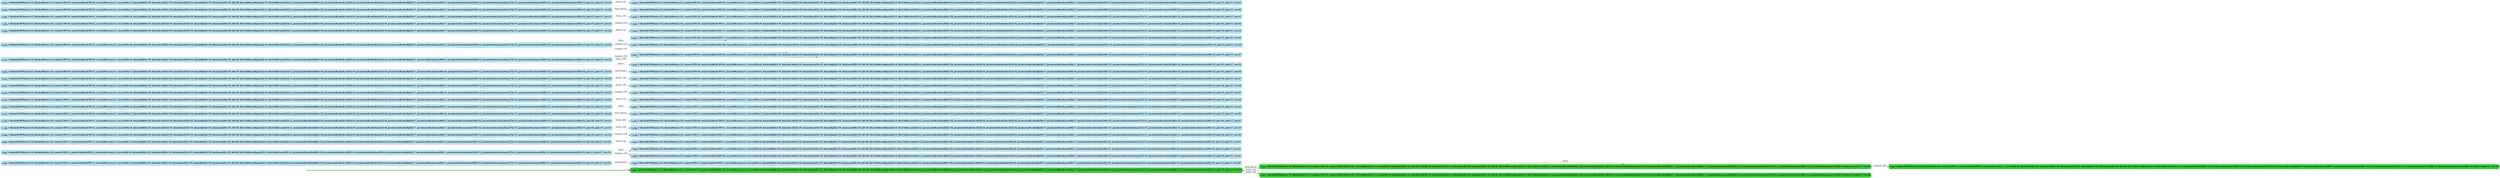 digraph g {

	rankdir="LR"

	__invisible__[shape="point", color="forestgreen"]
	c0q0[label=<<b>c<sub>0</sub>q<sub>0</sub> = blockedCHVStatus=14, blockedStatus=14, counterCHV=3, counterUnblockCHV=10, currentDirectory=1, currentFile=0, data(efad[6])=22, data(eficcid[3])=19, data(efimsi[5])=21, data(eflp[4])=20, data(none[0])=19, dd=28, filesChildren(dfgsm[2])=5, filesChildren(mf[1])=2, permissionRead(efad[6])=10, permissionRead(eficcid[3])=9, permissionRead(efimsi[5])=8, permissionRead(eflp[4])=7, permissionRead(none[0])=7, permissionSession(adm[10])=12, permissionSession(always[7])=11, permissionSession(chv[8])=12, permissionSession(never[9])=12, pin=15, puk=17, sw=23</b>>, shape="box", style="rounded, filled", fillcolor="limegreen", color="forestgreen", penwidth=3] // Initial
	c1q0[label=<<b>c<sub>1</sub>q<sub>0</sub> = blockedCHVStatus=14, blockedStatus=14, counterCHV=3, counterUnblockCHV=10, currentDirectory=1, currentFile=0, data(efad[6])=22, data(eficcid[3])=19, data(efimsi[5])=21, data(eflp[4])=20, data(none[0])=19, dd=28, filesChildren(dfgsm[2])=5, filesChildren(mf[1])=2, permissionRead(efad[6])=10, permissionRead(eficcid[3])=9, permissionRead(efimsi[5])=8, permissionRead(eflp[4])=7, permissionRead(none[0])=7, permissionSession(adm[10])=12, permissionSession(always[7])=11, permissionSession(chv[8])=12, permissionSession(never[9])=12, pin=15, puk=17, sw=24</b>>, shape="box", style="rounded, filled", fillcolor="limegreen", color="forestgreen"]
	c2q0[label=<<b>c<sub>2</sub>q<sub>0</sub> = blockedCHVStatus=14, blockedStatus=14, counterCHV=3, counterUnblockCHV=9, currentDirectory=1, currentFile=0, data(efad[6])=22, data(eficcid[3])=19, data(efimsi[5])=21, data(eflp[4])=20, data(none[0])=19, dd=28, filesChildren(dfgsm[2])=5, filesChildren(mf[1])=2, permissionRead(efad[6])=10, permissionRead(eficcid[3])=9, permissionRead(efimsi[5])=8, permissionRead(eflp[4])=7, permissionRead(none[0])=7, permissionSession(adm[10])=12, permissionSession(always[7])=11, permissionSession(chv[8])=12, permissionSession(never[9])=12, pin=15, puk=17, sw=26</b>>, shape="box", style="rounded, filled", fillcolor="limegreen", color="forestgreen"]
	c3q0[label=<<b>c<sub>3</sub>q<sub>0</sub> = blockedCHVStatus=14, blockedStatus=14, counterCHV=2, counterUnblockCHV=10, currentDirectory=1, currentFile=0, data(efad[6])=22, data(eficcid[3])=19, data(efimsi[5])=21, data(eflp[4])=20, data(none[0])=19, dd=28, filesChildren(dfgsm[2])=5, filesChildren(mf[1])=2, permissionRead(efad[6])=10, permissionRead(eficcid[3])=9, permissionRead(efimsi[5])=8, permissionRead(eflp[4])=7, permissionRead(none[0])=7, permissionSession(adm[10])=12, permissionSession(always[7])=11, permissionSession(chv[8])=12, permissionSession(never[9])=12, pin=15, puk=17, sw=26</b>>, shape="box", style="rounded, filled", fillcolor="limegreen", color="forestgreen"]
	c4q0[label=<<b>c<sub>4</sub>q<sub>0</sub> = blockedCHVStatus=14, blockedStatus=14, counterCHV=1, counterUnblockCHV=1, currentDirectory=2, currentFile=3, data(efad[6])=19, data(eficcid[3])=19, data(efimsi[5])=19, data(eflp[4])=19, data(none[0])=19, dd=28, filesChildren(dfgsm[2])=4, filesChildren(mf[1])=2, permissionRead(efad[6])=10, permissionRead(eficcid[3])=9, permissionRead(efimsi[5])=8, permissionRead(eflp[4])=7, permissionRead(none[0])=7, permissionSession(adm[10])=12, permissionSession(always[7])=11, permissionSession(chv[8])=11, permissionSession(never[9])=12, pin=15, puk=17, sw=23</b>>, shape="box", style="rounded, filled, dashed", fillcolor="lightblue2", color="deepskyblue4"]
	c5q0[label=<<b>c<sub>5</sub>q<sub>0</sub> = blockedCHVStatus=14, blockedStatus=14, counterCHV=1, counterUnblockCHV=1, currentDirectory=2, currentFile=3, data(efad[6])=19, data(eficcid[3])=19, data(efimsi[5])=19, data(eflp[4])=19, data(none[0])=19, dd=28, filesChildren(dfgsm[2])=4, filesChildren(mf[1])=2, permissionRead(efad[6])=10, permissionRead(eficcid[3])=9, permissionRead(efimsi[5])=8, permissionRead(eflp[4])=7, permissionRead(none[0])=7, permissionSession(adm[10])=12, permissionSession(always[7])=11, permissionSession(chv[8])=11, permissionSession(never[9])=12, pin=15, puk=17, sw=26</b>>, shape="box", style="rounded, filled, dashed", fillcolor="lightblue2", color="deepskyblue4"]
	c6q0[label=<<b>c<sub>6</sub>q<sub>0</sub> = blockedCHVStatus=14, blockedStatus=14, counterCHV=1, counterUnblockCHV=1, currentDirectory=2, currentFile=0, data(efad[6])=19, data(eficcid[3])=19, data(efimsi[5])=19, data(eflp[4])=19, data(none[0])=19, dd=28, filesChildren(dfgsm[2])=4, filesChildren(mf[1])=2, permissionRead(efad[6])=10, permissionRead(eficcid[3])=9, permissionRead(efimsi[5])=8, permissionRead(eflp[4])=7, permissionRead(none[0])=7, permissionSession(adm[10])=12, permissionSession(always[7])=11, permissionSession(chv[8])=11, permissionSession(never[9])=12, pin=15, puk=17, sw=23</b>>, shape="box", style="rounded, filled, dashed", fillcolor="lightblue2", color="deepskyblue4"]
	c7q0[label=<<b>c<sub>7</sub>q<sub>0</sub> = blockedCHVStatus=14, blockedStatus=14, counterCHV=1, counterUnblockCHV=1, currentDirectory=1, currentFile=0, data(efad[6])=19, data(eficcid[3])=19, data(efimsi[5])=19, data(eflp[4])=19, data(none[0])=19, dd=28, filesChildren(dfgsm[2])=4, filesChildren(mf[1])=2, permissionRead(efad[6])=10, permissionRead(eficcid[3])=9, permissionRead(efimsi[5])=8, permissionRead(eflp[4])=7, permissionRead(none[0])=7, permissionSession(adm[10])=12, permissionSession(always[7])=11, permissionSession(chv[8])=12, permissionSession(never[9])=12, pin=15, puk=17, sw=23</b>>, shape="box", style="rounded, filled, dashed", fillcolor="lightblue2", color="deepskyblue4"]
	c8q0[label=<<b>c<sub>8</sub>q<sub>0</sub> = blockedCHVStatus=14, blockedStatus=14, counterCHV=1, counterUnblockCHV=1, currentDirectory=2, currentFile=3, data(efad[6])=19, data(eficcid[3])=19, data(efimsi[5])=19, data(eflp[4])=19, data(none[0])=19, dd=28, filesChildren(dfgsm[2])=6, filesChildren(mf[1])=2, permissionRead(efad[6])=10, permissionRead(eficcid[3])=9, permissionRead(efimsi[5])=8, permissionRead(eflp[4])=7, permissionRead(none[0])=7, permissionSession(adm[10])=12, permissionSession(always[7])=11, permissionSession(chv[8])=11, permissionSession(never[9])=12, pin=16, puk=17, sw=23</b>>, shape="box", style="rounded, filled, dashed", fillcolor="lightblue2", color="deepskyblue4"]
	c9q0[label=<<b>c<sub>9</sub>q<sub>0</sub> = blockedCHVStatus=14, blockedStatus=14, counterCHV=1, counterUnblockCHV=1, currentDirectory=2, currentFile=6, data(efad[6])=19, data(eficcid[3])=19, data(efimsi[5])=19, data(eflp[4])=19, data(none[0])=19, dd=28, filesChildren(dfgsm[2])=6, filesChildren(mf[1])=2, permissionRead(efad[6])=10, permissionRead(eficcid[3])=9, permissionRead(efimsi[5])=8, permissionRead(eflp[4])=7, permissionRead(none[0])=7, permissionSession(adm[10])=12, permissionSession(always[7])=11, permissionSession(chv[8])=11, permissionSession(never[9])=12, pin=16, puk=17, sw=23</b>>, shape="box", style="rounded, filled, dashed", fillcolor="lightblue2", color="deepskyblue4"]
	c10q0[label=<<b>c<sub>10</sub>q<sub>0</sub> = blockedCHVStatus=14, blockedStatus=14, counterCHV=1, counterUnblockCHV=2, currentDirectory=2, currentFile=0, data(efad[6])=19, data(eficcid[3])=19, data(efimsi[5])=19, data(eflp[4])=19, data(none[0])=19, dd=28, filesChildren(dfgsm[2])=4, filesChildren(mf[1])=2, permissionRead(efad[6])=10, permissionRead(eficcid[3])=9, permissionRead(efimsi[5])=8, permissionRead(eflp[4])=7, permissionRead(none[0])=7, permissionSession(adm[10])=12, permissionSession(always[7])=11, permissionSession(chv[8])=11, permissionSession(never[9])=12, pin=16, puk=17, sw=23</b>>, shape="box", style="rounded, filled, dashed", fillcolor="lightblue2", color="deepskyblue4"]
	c11q0[label=<<b>c<sub>11</sub>q<sub>0</sub> = blockedCHVStatus=14, blockedStatus=14, counterCHV=1, counterUnblockCHV=1, currentDirectory=2, currentFile=0, data(efad[6])=19, data(eficcid[3])=19, data(efimsi[5])=19, data(eflp[4])=19, data(none[0])=19, dd=28, filesChildren(dfgsm[2])=4, filesChildren(mf[1])=2, permissionRead(efad[6])=10, permissionRead(eficcid[3])=9, permissionRead(efimsi[5])=8, permissionRead(eflp[4])=7, permissionRead(none[0])=7, permissionSession(adm[10])=12, permissionSession(always[7])=11, permissionSession(chv[8])=11, permissionSession(never[9])=12, pin=16, puk=17, sw=26</b>>, shape="box", style="rounded, filled, dashed", fillcolor="lightblue2", color="deepskyblue4"]
	c12q1[label=<<b>c<sub>12</sub>q<sub>1</sub> = blockedCHVStatus=14, blockedStatus=13, counterCHV=1, counterUnblockCHV=0, currentDirectory=2, currentFile=0, data(efad[6])=19, data(eficcid[3])=19, data(efimsi[5])=19, data(eflp[4])=19, data(none[0])=19, dd=28, filesChildren(dfgsm[2])=4, filesChildren(mf[1])=2, permissionRead(efad[6])=10, permissionRead(eficcid[3])=9, permissionRead(efimsi[5])=8, permissionRead(eflp[4])=7, permissionRead(none[0])=7, permissionSession(adm[10])=12, permissionSession(always[7])=11, permissionSession(chv[8])=11, permissionSession(never[9])=12, pin=15, puk=17, sw=27</b>>, shape="box", style="rounded, filled, dashed", fillcolor="lightblue2", color="deepskyblue4"]
	c13q0[label=<<b>c<sub>13</sub>q<sub>0</sub> = blockedCHVStatus=14, blockedStatus=14, counterCHV=3, counterUnblockCHV=1, currentDirectory=2, currentFile=0, data(efad[6])=19, data(eficcid[3])=19, data(efimsi[5])=19, data(eflp[4])=19, data(none[0])=19, dd=28, filesChildren(dfgsm[2])=4, filesChildren(mf[1])=2, permissionRead(efad[6])=10, permissionRead(eficcid[3])=9, permissionRead(efimsi[5])=8, permissionRead(eflp[4])=7, permissionRead(none[0])=7, permissionSession(adm[10])=12, permissionSession(always[7])=11, permissionSession(chv[8])=11, permissionSession(never[9])=12, pin=15, puk=17, sw=27</b>>, shape="box", style="rounded, filled, dashed", fillcolor="lightblue2", color="deepskyblue4"]
	c14q0[label=<<b>c<sub>14</sub>q<sub>0</sub> = blockedCHVStatus=14, blockedStatus=14, counterCHV=3, counterUnblockCHV=1, currentDirectory=2, currentFile=0, data(efad[6])=19, data(eficcid[3])=19, data(efimsi[5])=19, data(eflp[4])=19, data(none[0])=19, dd=28, filesChildren(dfgsm[2])=4, filesChildren(mf[1])=2, permissionRead(efad[6])=10, permissionRead(eficcid[3])=9, permissionRead(efimsi[5])=8, permissionRead(eflp[4])=7, permissionRead(none[0])=7, permissionSession(adm[10])=12, permissionSession(always[7])=11, permissionSession(chv[8])=11, permissionSession(never[9])=12, pin=15, puk=17, sw=23</b>>, shape="box", style="rounded, filled, dashed", fillcolor="lightblue2", color="deepskyblue4"]
	c15q0[label=<<b>c<sub>15</sub>q<sub>0</sub> = blockedCHVStatus=14, blockedStatus=14, counterCHV=1, counterUnblockCHV=1, currentDirectory=2, currentFile=0, data(efad[6])=19, data(eficcid[3])=19, data(efimsi[5])=19, data(eflp[4])=19, data(none[0])=19, dd=28, filesChildren(dfgsm[2])=4, filesChildren(mf[1])=2, permissionRead(efad[6])=10, permissionRead(eficcid[3])=9, permissionRead(efimsi[5])=8, permissionRead(eflp[4])=7, permissionRead(none[0])=7, permissionSession(adm[10])=12, permissionSession(always[7])=11, permissionSession(chv[8])=11, permissionSession(never[9])=12, pin=16, puk=17, sw=23</b>>, shape="box", style="rounded, filled, dashed", fillcolor="lightblue2", color="deepskyblue4"]
	c16q2[label=<<b>c<sub>16</sub>q<sub>2</sub> = blockedCHVStatus=13, blockedStatus=14, counterCHV=0, counterUnblockCHV=1, currentDirectory=2, currentFile=0, data(efad[6])=19, data(eficcid[3])=19, data(efimsi[5])=19, data(eflp[4])=19, data(none[0])=19, dd=28, filesChildren(dfgsm[2])=4, filesChildren(mf[1])=2, permissionRead(efad[6])=10, permissionRead(eficcid[3])=9, permissionRead(efimsi[5])=8, permissionRead(eflp[4])=7, permissionRead(none[0])=7, permissionSession(adm[10])=12, permissionSession(always[7])=11, permissionSession(chv[8])=12, permissionSession(never[9])=12, pin=16, puk=17, sw=27</b>>, shape="box", style="rounded, filled, dashed", fillcolor="lightblue2", color="deepskyblue4"]
	c17q1[label=<<b>c<sub>17</sub>q<sub>1</sub> = blockedCHVStatus=14, blockedStatus=13, counterCHV=1, counterUnblockCHV=0, currentDirectory=1, currentFile=3, data(efad[6])=19, data(eficcid[3])=19, data(efimsi[5])=19, data(eflp[4])=19, data(none[0])=19, dd=19, filesChildren(dfgsm[2])=4, filesChildren(mf[1])=2, permissionRead(efad[6])=10, permissionRead(eficcid[3])=9, permissionRead(efimsi[5])=8, permissionRead(eflp[4])=7, permissionRead(none[0])=8, permissionSession(adm[10])=12, permissionSession(always[7])=11, permissionSession(chv[8])=11, permissionSession(never[9])=12, pin=15, puk=17, sw=23</b>>, shape="box", style="rounded, filled, dashed", fillcolor="lightblue2", color="deepskyblue4"]
	c18q1[label=<<b>c<sub>18</sub>q<sub>1</sub> = blockedCHVStatus=14, blockedStatus=13, counterCHV=1, counterUnblockCHV=0, currentDirectory=1, currentFile=3, data(efad[6])=19, data(eficcid[3])=19, data(efimsi[5])=19, data(eflp[4])=19, data(none[0])=19, dd=28, filesChildren(dfgsm[2])=4, filesChildren(mf[1])=2, permissionRead(efad[6])=10, permissionRead(eficcid[3])=9, permissionRead(efimsi[5])=8, permissionRead(eflp[4])=7, permissionRead(none[0])=8, permissionSession(adm[10])=12, permissionSession(always[7])=11, permissionSession(chv[8])=11, permissionSession(never[9])=12, pin=15, puk=17, sw=26</b>>, shape="box", style="rounded, filled, dashed", fillcolor="lightblue2", color="deepskyblue4"]
	c19q1[label=<<b>c<sub>19</sub>q<sub>1</sub> = blockedCHVStatus=14, blockedStatus=13, counterCHV=1, counterUnblockCHV=0, currentDirectory=2, currentFile=0, data(efad[6])=19, data(eficcid[3])=19, data(efimsi[5])=19, data(eflp[4])=19, data(none[0])=19, dd=28, filesChildren(dfgsm[2])=4, filesChildren(mf[1])=2, permissionRead(efad[6])=10, permissionRead(eficcid[3])=9, permissionRead(efimsi[5])=8, permissionRead(eflp[4])=7, permissionRead(none[0])=7, permissionSession(adm[10])=12, permissionSession(always[7])=11, permissionSession(chv[8])=11, permissionSession(never[9])=12, pin=15, puk=17, sw=23</b>>, shape="box", style="rounded, filled, dashed", fillcolor="lightblue2", color="deepskyblue4"]
	c20q1[label=<<b>c<sub>20</sub>q<sub>1</sub> = blockedCHVStatus=14, blockedStatus=13, counterCHV=1, counterUnblockCHV=0, currentDirectory=1, currentFile=0, data(efad[6])=19, data(eficcid[3])=19, data(efimsi[5])=19, data(eflp[4])=19, data(none[0])=19, dd=28, filesChildren(dfgsm[2])=4, filesChildren(mf[1])=2, permissionRead(efad[6])=10, permissionRead(eficcid[3])=9, permissionRead(efimsi[5])=8, permissionRead(eflp[4])=7, permissionRead(none[0])=7, permissionSession(adm[10])=12, permissionSession(always[7])=11, permissionSession(chv[8])=12, permissionSession(never[9])=12, pin=15, puk=17, sw=23</b>>, shape="box", style="rounded, filled, dashed", fillcolor="lightblue2", color="deepskyblue4"]
	c21q1[label=<<b>c<sub>21</sub>q<sub>1</sub> = blockedCHVStatus=14, blockedStatus=13, counterCHV=1, counterUnblockCHV=0, currentDirectory=1, currentFile=4, data(efad[6])=19, data(eficcid[3])=19, data(efimsi[5])=19, data(eflp[4])=19, data(none[0])=20, dd=28, filesChildren(dfgsm[2])=4, filesChildren(mf[1])=3, permissionRead(efad[6])=10, permissionRead(eficcid[3])=9, permissionRead(efimsi[5])=8, permissionRead(eflp[4])=7, permissionRead(none[0])=7, permissionSession(adm[10])=12, permissionSession(always[7])=11, permissionSession(chv[8])=11, permissionSession(never[9])=12, pin=15, puk=17, sw=24</b>>, shape="box", style="rounded, filled, dashed", fillcolor="lightblue2", color="deepskyblue4"]
	c22q1[label=<<b>c<sub>22</sub>q<sub>1</sub> = blockedCHVStatus=14, blockedStatus=13, counterCHV=1, counterUnblockCHV=0, currentDirectory=1, currentFile=3, data(efad[6])=19, data(eficcid[3])=19, data(efimsi[5])=19, data(eflp[4])=19, data(none[0])=20, dd=28, filesChildren(dfgsm[2])=4, filesChildren(mf[1])=3, permissionRead(efad[6])=10, permissionRead(eficcid[3])=9, permissionRead(efimsi[5])=8, permissionRead(eflp[4])=7, permissionRead(none[0])=7, permissionSession(adm[10])=12, permissionSession(always[7])=11, permissionSession(chv[8])=11, permissionSession(never[9])=12, pin=15, puk=17, sw=23</b>>, shape="box", style="rounded, filled, dashed", fillcolor="lightblue2", color="deepskyblue4"]
	c23q1[label=<<b>c<sub>23</sub>q<sub>1</sub> = blockedCHVStatus=14, blockedStatus=13, counterCHV=1, counterUnblockCHV=0, currentDirectory=2, currentFile=0, data(efad[6])=19, data(eficcid[3])=19, data(efimsi[5])=19, data(eflp[4])=19, data(none[0])=19, dd=28, filesChildren(dfgsm[2])=4, filesChildren(mf[1])=2, permissionRead(efad[6])=10, permissionRead(eficcid[3])=9, permissionRead(efimsi[5])=8, permissionRead(eflp[4])=7, permissionRead(none[0])=8, permissionSession(adm[10])=12, permissionSession(always[7])=11, permissionSession(chv[8])=11, permissionSession(never[9])=12, pin=15, puk=17, sw=23</b>>, shape="box", style="rounded, filled, dashed", fillcolor="lightblue2", color="deepskyblue4"]
	c24q1[label=<<b>c<sub>24</sub>q<sub>1</sub> = blockedCHVStatus=14, blockedStatus=13, counterCHV=1, counterUnblockCHV=0, currentDirectory=2, currentFile=0, data(efad[6])=19, data(eficcid[3])=19, data(efimsi[5])=19, data(eflp[4])=19, data(none[0])=19, dd=28, filesChildren(dfgsm[2])=4, filesChildren(mf[1])=2, permissionRead(efad[6])=10, permissionRead(eficcid[3])=9, permissionRead(efimsi[5])=8, permissionRead(eflp[4])=7, permissionRead(none[0])=8, permissionSession(adm[10])=12, permissionSession(always[7])=11, permissionSession(chv[8])=11, permissionSession(never[9])=12, pin=15, puk=17, sw=27</b>>, shape="box", style="rounded, filled, dashed", fillcolor="lightblue2", color="deepskyblue4"]
	c25q1[label=<<b>c<sub>25</sub>q<sub>1</sub> = blockedCHVStatus=14, blockedStatus=13, counterCHV=2, counterUnblockCHV=0, currentDirectory=2, currentFile=0, data(efad[6])=19, data(eficcid[3])=19, data(efimsi[5])=19, data(eflp[4])=19, data(none[0])=19, dd=28, filesChildren(dfgsm[2])=4, filesChildren(mf[1])=2, permissionRead(efad[6])=10, permissionRead(eficcid[3])=9, permissionRead(efimsi[5])=8, permissionRead(eflp[4])=7, permissionRead(none[0])=7, permissionSession(adm[10])=12, permissionSession(always[7])=11, permissionSession(chv[8])=11, permissionSession(never[9])=12, pin=16, puk=17, sw=23</b>>, shape="box", style="rounded, filled, dashed", fillcolor="lightblue2", color="deepskyblue4"]
	c26q1[label=<<b>c<sub>26</sub>q<sub>1</sub> = blockedCHVStatus=14, blockedStatus=13, counterCHV=1, counterUnblockCHV=0, currentDirectory=2, currentFile=0, data(efad[6])=19, data(eficcid[3])=19, data(efimsi[5])=19, data(eflp[4])=19, data(none[0])=19, dd=28, filesChildren(dfgsm[2])=4, filesChildren(mf[1])=2, permissionRead(efad[6])=10, permissionRead(eficcid[3])=9, permissionRead(efimsi[5])=8, permissionRead(eflp[4])=7, permissionRead(none[0])=7, permissionSession(adm[10])=12, permissionSession(always[7])=11, permissionSession(chv[8])=11, permissionSession(never[9])=12, pin=16, puk=17, sw=26</b>>, shape="box", style="rounded, filled, dashed", fillcolor="lightblue2", color="deepskyblue4"]
	c27q1[label=<<b>c<sub>27</sub>q<sub>1</sub> = blockedCHVStatus=14, blockedStatus=13, counterCHV=1, counterUnblockCHV=0, currentDirectory=2, currentFile=0, data(efad[6])=19, data(eficcid[3])=19, data(efimsi[5])=19, data(eflp[4])=19, data(none[0])=19, dd=28, filesChildren(dfgsm[2])=4, filesChildren(mf[1])=2, permissionRead(efad[6])=10, permissionRead(eficcid[3])=9, permissionRead(efimsi[5])=8, permissionRead(eflp[4])=7, permissionRead(none[0])=7, permissionSession(adm[10])=12, permissionSession(always[7])=11, permissionSession(chv[8])=11, permissionSession(never[9])=12, pin=16, puk=17, sw=24</b>>, shape="box", style="rounded, filled, dashed", fillcolor="lightblue2", color="deepskyblue4"]
	c28q3[label=<<b>c<sub>28</sub>q<sub>3</sub> = blockedCHVStatus=13, blockedStatus=13, counterCHV=0, counterUnblockCHV=0, currentDirectory=2, currentFile=0, data(efad[6])=19, data(eficcid[3])=19, data(efimsi[5])=19, data(eflp[4])=19, data(none[0])=19, dd=28, filesChildren(dfgsm[2])=4, filesChildren(mf[1])=2, permissionRead(efad[6])=10, permissionRead(eficcid[3])=9, permissionRead(efimsi[5])=8, permissionRead(eflp[4])=7, permissionRead(none[0])=7, permissionSession(adm[10])=12, permissionSession(always[7])=11, permissionSession(chv[8])=12, permissionSession(never[9])=12, pin=16, puk=17, sw=27</b>>, shape="box", style="rounded, filled, dashed", fillcolor="lightblue2", color="deepskyblue4"]
	c29q2[label=<<b>c<sub>29</sub>q<sub>2</sub> = blockedCHVStatus=13, blockedStatus=14, counterCHV=0, counterUnblockCHV=1, currentDirectory=1, currentFile=3, data(efad[6])=19, data(eficcid[3])=19, data(efimsi[5])=19, data(eflp[4])=19, data(none[0])=19, dd=19, filesChildren(dfgsm[2])=4, filesChildren(mf[1])=2, permissionRead(efad[6])=10, permissionRead(eficcid[3])=9, permissionRead(efimsi[5])=8, permissionRead(eflp[4])=7, permissionRead(none[0])=8, permissionSession(adm[10])=12, permissionSession(always[7])=11, permissionSession(chv[8])=12, permissionSession(never[9])=12, pin=15, puk=17, sw=23</b>>, shape="box", style="rounded, filled, dashed", fillcolor="lightblue2", color="deepskyblue4"]
	c30q2[label=<<b>c<sub>30</sub>q<sub>2</sub> = blockedCHVStatus=13, blockedStatus=14, counterCHV=0, counterUnblockCHV=1, currentDirectory=1, currentFile=3, data(efad[6])=19, data(eficcid[3])=19, data(efimsi[5])=19, data(eflp[4])=19, data(none[0])=19, dd=28, filesChildren(dfgsm[2])=4, filesChildren(mf[1])=2, permissionRead(efad[6])=10, permissionRead(eficcid[3])=9, permissionRead(efimsi[5])=8, permissionRead(eflp[4])=7, permissionRead(none[0])=8, permissionSession(adm[10])=12, permissionSession(always[7])=11, permissionSession(chv[8])=12, permissionSession(never[9])=12, pin=15, puk=17, sw=26</b>>, shape="box", style="rounded, filled, dashed", fillcolor="lightblue2", color="deepskyblue4"]
	c31q2[label=<<b>c<sub>31</sub>q<sub>2</sub> = blockedCHVStatus=13, blockedStatus=14, counterCHV=0, counterUnblockCHV=1, currentDirectory=2, currentFile=0, data(efad[6])=19, data(eficcid[3])=19, data(efimsi[5])=19, data(eflp[4])=19, data(none[0])=19, dd=28, filesChildren(dfgsm[2])=4, filesChildren(mf[1])=2, permissionRead(efad[6])=10, permissionRead(eficcid[3])=9, permissionRead(efimsi[5])=8, permissionRead(eflp[4])=7, permissionRead(none[0])=7, permissionSession(adm[10])=12, permissionSession(always[7])=11, permissionSession(chv[8])=12, permissionSession(never[9])=12, pin=15, puk=17, sw=23</b>>, shape="box", style="rounded, filled, dashed", fillcolor="lightblue2", color="deepskyblue4"]
	c32q2[label=<<b>c<sub>32</sub>q<sub>2</sub> = blockedCHVStatus=13, blockedStatus=14, counterCHV=0, counterUnblockCHV=1, currentDirectory=1, currentFile=0, data(efad[6])=19, data(eficcid[3])=19, data(efimsi[5])=19, data(eflp[4])=19, data(none[0])=19, dd=28, filesChildren(dfgsm[2])=4, filesChildren(mf[1])=2, permissionRead(efad[6])=10, permissionRead(eficcid[3])=9, permissionRead(efimsi[5])=8, permissionRead(eflp[4])=7, permissionRead(none[0])=7, permissionSession(adm[10])=12, permissionSession(always[7])=11, permissionSession(chv[8])=12, permissionSession(never[9])=12, pin=15, puk=17, sw=23</b>>, shape="box", style="rounded, filled, dashed", fillcolor="lightblue2", color="deepskyblue4"]
	c33q2[label=<<b>c<sub>33</sub>q<sub>2</sub> = blockedCHVStatus=13, blockedStatus=14, counterCHV=0, counterUnblockCHV=1, currentDirectory=1, currentFile=4, data(efad[6])=19, data(eficcid[3])=19, data(efimsi[5])=19, data(eflp[4])=19, data(none[0])=20, dd=28, filesChildren(dfgsm[2])=4, filesChildren(mf[1])=3, permissionRead(efad[6])=10, permissionRead(eficcid[3])=9, permissionRead(efimsi[5])=8, permissionRead(eflp[4])=7, permissionRead(none[0])=7, permissionSession(adm[10])=12, permissionSession(always[7])=11, permissionSession(chv[8])=12, permissionSession(never[9])=12, pin=15, puk=17, sw=24</b>>, shape="box", style="rounded, filled, dashed", fillcolor="lightblue2", color="deepskyblue4"]
	c34q2[label=<<b>c<sub>34</sub>q<sub>2</sub> = blockedCHVStatus=13, blockedStatus=14, counterCHV=0, counterUnblockCHV=1, currentDirectory=1, currentFile=3, data(efad[6])=19, data(eficcid[3])=19, data(efimsi[5])=19, data(eflp[4])=19, data(none[0])=20, dd=28, filesChildren(dfgsm[2])=4, filesChildren(mf[1])=3, permissionRead(efad[6])=10, permissionRead(eficcid[3])=9, permissionRead(efimsi[5])=8, permissionRead(eflp[4])=7, permissionRead(none[0])=7, permissionSession(adm[10])=12, permissionSession(always[7])=11, permissionSession(chv[8])=12, permissionSession(never[9])=12, pin=15, puk=17, sw=23</b>>, shape="box", style="rounded, filled, dashed", fillcolor="lightblue2", color="deepskyblue4"]
	c35q2[label=<<b>c<sub>35</sub>q<sub>2</sub> = blockedCHVStatus=13, blockedStatus=14, counterCHV=0, counterUnblockCHV=2, currentDirectory=2, currentFile=0, data(efad[6])=19, data(eficcid[3])=19, data(efimsi[5])=19, data(eflp[4])=19, data(none[0])=19, dd=28, filesChildren(dfgsm[2])=4, filesChildren(mf[1])=2, permissionRead(efad[6])=10, permissionRead(eficcid[3])=9, permissionRead(efimsi[5])=8, permissionRead(eflp[4])=7, permissionRead(none[0])=7, permissionSession(adm[10])=12, permissionSession(always[7])=11, permissionSession(chv[8])=12, permissionSession(never[9])=12, pin=15, puk=17, sw=23</b>>, shape="box", style="rounded, filled, dashed", fillcolor="lightblue2", color="deepskyblue4"]
	c36q2[label=<<b>c<sub>36</sub>q<sub>2</sub> = blockedCHVStatus=13, blockedStatus=14, counterCHV=0, counterUnblockCHV=1, currentDirectory=2, currentFile=0, data(efad[6])=19, data(eficcid[3])=19, data(efimsi[5])=19, data(eflp[4])=19, data(none[0])=19, dd=28, filesChildren(dfgsm[2])=4, filesChildren(mf[1])=2, permissionRead(efad[6])=10, permissionRead(eficcid[3])=9, permissionRead(efimsi[5])=8, permissionRead(eflp[4])=7, permissionRead(none[0])=7, permissionSession(adm[10])=12, permissionSession(always[7])=11, permissionSession(chv[8])=12, permissionSession(never[9])=12, pin=15, puk=17, sw=26</b>>, shape="box", style="rounded, filled, dashed", fillcolor="lightblue2", color="deepskyblue4"]
	c37q0[label=<<b>c<sub>37</sub>q<sub>0</sub> = blockedCHVStatus=14, blockedStatus=14, counterCHV=3, counterUnblockCHV=10, currentDirectory=2, currentFile=0, data(efad[6])=19, data(eficcid[3])=19, data(efimsi[5])=19, data(eflp[4])=19, data(none[0])=19, dd=28, filesChildren(dfgsm[2])=4, filesChildren(mf[1])=2, permissionRead(efad[6])=10, permissionRead(eficcid[3])=9, permissionRead(efimsi[5])=8, permissionRead(eflp[4])=7, permissionRead(none[0])=7, permissionSession(adm[10])=12, permissionSession(always[7])=11, permissionSession(chv[8])=11, permissionSession(never[9])=12, pin=15, puk=17, sw=23</b>>, shape="box", style="rounded, filled, dashed", fillcolor="lightblue2", color="deepskyblue4"]
	c38q3[label=<<b>c<sub>38</sub>q<sub>3</sub> = blockedCHVStatus=13, blockedStatus=13, counterCHV=0, counterUnblockCHV=0, currentDirectory=2, currentFile=0, data(efad[6])=19, data(eficcid[3])=19, data(efimsi[5])=19, data(eflp[4])=19, data(none[0])=19, dd=28, filesChildren(dfgsm[2])=4, filesChildren(mf[1])=2, permissionRead(efad[6])=10, permissionRead(eficcid[3])=9, permissionRead(efimsi[5])=8, permissionRead(eflp[4])=7, permissionRead(none[0])=7, permissionSession(adm[10])=12, permissionSession(always[7])=11, permissionSession(chv[8])=12, permissionSession(never[9])=12, pin=15, puk=17, sw=27</b>>, shape="box", style="rounded, filled, dashed", fillcolor="lightblue2", color="deepskyblue4"]
	c39q2[label=<<b>c<sub>39</sub>q<sub>2</sub> = blockedCHVStatus=13, blockedStatus=14, counterCHV=0, counterUnblockCHV=1, currentDirectory=2, currentFile=0, data(efad[6])=19, data(eficcid[3])=19, data(efimsi[5])=19, data(eflp[4])=19, data(none[0])=19, dd=28, filesChildren(dfgsm[2])=5, filesChildren(mf[1])=2, permissionRead(efad[6])=10, permissionRead(eficcid[3])=9, permissionRead(efimsi[5])=8, permissionRead(eflp[4])=7, permissionRead(none[0])=7, permissionSession(adm[10])=12, permissionSession(always[7])=11, permissionSession(chv[8])=12, permissionSession(never[9])=12, pin=15, puk=17, sw=23</b>>, shape="box", style="rounded, filled, dashed", fillcolor="lightblue2", color="deepskyblue4"]
	c40q2[label=<<b>c<sub>40</sub>q<sub>2</sub> = blockedCHVStatus=13, blockedStatus=14, counterCHV=0, counterUnblockCHV=1, currentDirectory=2, currentFile=0, data(efad[6])=19, data(eficcid[3])=19, data(efimsi[5])=19, data(eflp[4])=19, data(none[0])=19, dd=28, filesChildren(dfgsm[2])=5, filesChildren(mf[1])=2, permissionRead(efad[6])=10, permissionRead(eficcid[3])=9, permissionRead(efimsi[5])=8, permissionRead(eflp[4])=7, permissionRead(none[0])=7, permissionSession(adm[10])=12, permissionSession(always[7])=11, permissionSession(chv[8])=12, permissionSession(never[9])=12, pin=15, puk=17, sw=27</b>>, shape="box", style="rounded, filled, dashed", fillcolor="lightblue2", color="deepskyblue4"]
	c41q3[label=<<b>c<sub>41</sub>q<sub>3</sub> = blockedCHVStatus=13, blockedStatus=13, counterCHV=0, counterUnblockCHV=0, currentDirectory=2, currentFile=3, data(efad[6])=19, data(eficcid[3])=19, data(efimsi[5])=19, data(eflp[4])=19, data(none[0])=19, dd=28, filesChildren(dfgsm[2])=5, filesChildren(mf[1])=2, permissionRead(efad[6])=10, permissionRead(eficcid[3])=9, permissionRead(efimsi[5])=8, permissionRead(eflp[4])=7, permissionRead(none[0])=7, permissionSession(adm[10])=12, permissionSession(always[7])=11, permissionSession(chv[8])=12, permissionSession(never[9])=12, pin=15, puk=17, sw=23</b>>, shape="box", style="rounded, filled, dashed", fillcolor="lightblue2", color="deepskyblue4"]
	c42q3[label=<<b>c<sub>42</sub>q<sub>3</sub> = blockedCHVStatus=13, blockedStatus=13, counterCHV=0, counterUnblockCHV=0, currentDirectory=2, currentFile=3, data(efad[6])=19, data(eficcid[3])=19, data(efimsi[5])=19, data(eflp[4])=19, data(none[0])=19, dd=28, filesChildren(dfgsm[2])=5, filesChildren(mf[1])=2, permissionRead(efad[6])=10, permissionRead(eficcid[3])=9, permissionRead(efimsi[5])=8, permissionRead(eflp[4])=7, permissionRead(none[0])=7, permissionSession(adm[10])=12, permissionSession(always[7])=11, permissionSession(chv[8])=12, permissionSession(never[9])=12, pin=15, puk=17, sw=26</b>>, shape="box", style="rounded, filled, dashed", fillcolor="lightblue2", color="deepskyblue4"]
	c43q3[label=<<b>c<sub>43</sub>q<sub>3</sub> = blockedCHVStatus=13, blockedStatus=13, counterCHV=0, counterUnblockCHV=0, currentDirectory=2, currentFile=0, data(efad[6])=19, data(eficcid[3])=19, data(efimsi[5])=19, data(eflp[4])=19, data(none[0])=19, dd=28, filesChildren(dfgsm[2])=4, filesChildren(mf[1])=2, permissionRead(efad[6])=10, permissionRead(eficcid[3])=9, permissionRead(efimsi[5])=8, permissionRead(eflp[4])=7, permissionRead(none[0])=7, permissionSession(adm[10])=12, permissionSession(always[7])=11, permissionSession(chv[8])=12, permissionSession(never[9])=12, pin=15, puk=17, sw=23</b>>, shape="box", style="rounded, filled, dashed", fillcolor="lightblue2", color="deepskyblue4"]
	c44q3[label=<<b>c<sub>44</sub>q<sub>3</sub> = blockedCHVStatus=13, blockedStatus=13, counterCHV=0, counterUnblockCHV=0, currentDirectory=1, currentFile=0, data(efad[6])=19, data(eficcid[3])=19, data(efimsi[5])=19, data(eflp[4])=19, data(none[0])=19, dd=28, filesChildren(dfgsm[2])=4, filesChildren(mf[1])=2, permissionRead(efad[6])=10, permissionRead(eficcid[3])=9, permissionRead(efimsi[5])=8, permissionRead(eflp[4])=7, permissionRead(none[0])=7, permissionSession(adm[10])=12, permissionSession(always[7])=11, permissionSession(chv[8])=12, permissionSession(never[9])=12, pin=15, puk=17, sw=23</b>>, shape="box", style="rounded, filled, dashed", fillcolor="lightblue2", color="deepskyblue4"]
	c45q3[label=<<b>c<sub>45</sub>q<sub>3</sub> = blockedCHVStatus=13, blockedStatus=13, counterCHV=0, counterUnblockCHV=0, currentDirectory=1, currentFile=3, data(efad[6])=19, data(eficcid[3])=19, data(efimsi[5])=19, data(eflp[4])=19, data(none[0])=19, dd=28, filesChildren(dfgsm[2])=4, filesChildren(mf[1])=3, permissionRead(efad[6])=10, permissionRead(eficcid[3])=9, permissionRead(efimsi[5])=8, permissionRead(eflp[4])=7, permissionRead(none[0])=7, permissionSession(adm[10])=12, permissionSession(always[7])=11, permissionSession(chv[8])=12, permissionSession(never[9])=12, pin=15, puk=17, sw=25</b>>, shape="box", style="rounded, filled, dashed", fillcolor="lightblue2", color="deepskyblue4"]
	c46q3[label=<<b>c<sub>46</sub>q<sub>3</sub> = blockedCHVStatus=13, blockedStatus=13, counterCHV=0, counterUnblockCHV=0, currentDirectory=1, currentFile=3, data(efad[6])=19, data(eficcid[3])=19, data(efimsi[5])=19, data(eflp[4])=19, data(none[0])=19, dd=28, filesChildren(dfgsm[2])=4, filesChildren(mf[1])=3, permissionRead(efad[6])=10, permissionRead(eficcid[3])=9, permissionRead(efimsi[5])=8, permissionRead(eflp[4])=7, permissionRead(none[0])=7, permissionSession(adm[10])=12, permissionSession(always[7])=11, permissionSession(chv[8])=12, permissionSession(never[9])=12, pin=15, puk=17, sw=23</b>>, shape="box", style="rounded, filled, dashed", fillcolor="lightblue2", color="deepskyblue4"]

	__invisible__ -> c0q0[penwidth=3, color="forestgreen"]
	c0q0 -> c1q0[label=<Read_Binary>, color="forestgreen"]
	c1q0 -> c1q0[label=<Reset>, color="forestgreen"]
	c1q0 -> c0q0[label=<Select_File>, color="forestgreen"]
	c1q0 -> c2q0[label=<Unblock_CHV>, color="forestgreen"]
	c0q0 -> c3q0[label=<Verify_CHV>, color="forestgreen"]
	c4q0 -> c5q0[label=<Read_Binary>, color="deepskyblue4", style="dashed"]
	c6q0 -> c7q0[label=<Reset>, color="deepskyblue4", style="dashed"]
	c8q0 -> c9q0[label=<Select_File>, color="deepskyblue4", style="dashed"]
	c10q0 -> c11q0[label=<Unblock_CHV>, color="deepskyblue4", style="dashed"]
	c6q0 -> c12q1[label=<Unblock_CHV>, color="deepskyblue4", style="dashed"]
	c13q0 -> c14q0[label=<Verify_CHV>, color="deepskyblue4", style="dashed"]
	c15q0 -> c16q2[label=<Verify_CHV>, color="deepskyblue4", style="dashed"]
	c17q1 -> c18q1[label=<Read_Binary>, color="deepskyblue4", style="dashed"]
	c19q1 -> c20q1[label=<Reset>, color="deepskyblue4", style="dashed"]
	c21q1 -> c22q1[label=<Select_File>, color="deepskyblue4", style="dashed"]
	c23q1 -> c24q1[label=<Unblock_CHV>, color="deepskyblue4", style="dashed"]
	c25q1 -> c26q1[label=<Verify_CHV>, color="deepskyblue4", style="dashed"]
	c27q1 -> c28q3[label=<Verify_CHV>, color="deepskyblue4", style="dashed"]
	c29q2 -> c30q2[label=<Read_Binary>, color="deepskyblue4", style="dashed"]
	c31q2 -> c32q2[label=<Reset>, color="deepskyblue4", style="dashed"]
	c33q2 -> c34q2[label=<Select_File>, color="deepskyblue4", style="dashed"]
	c35q2 -> c36q2[label=<Unblock_CHV>, color="deepskyblue4", style="dashed"]
	c31q2 -> c37q0[label=<Unblock_CHV>, color="deepskyblue4", style="dashed"]
	c31q2 -> c38q3[label=<Unblock_CHV>, color="deepskyblue4", style="dashed"]
	c39q2 -> c40q2[label=<Verify_CHV>, color="deepskyblue4", style="dashed"]
	c41q3 -> c42q3[label=<Read_Binary>, color="deepskyblue4", style="dashed"]
	c43q3 -> c44q3[label=<Reset>, color="deepskyblue4", style="dashed"]
	c45q3 -> c46q3[label=<Select_File>, color="deepskyblue4", style="dashed"]
	c43q3 -> c38q3[label=<Unblock_CHV>, color="deepskyblue4", style="dashed"]
	c43q3 -> c38q3[label=<Verify_CHV>, color="deepskyblue4", style="dashed"]

}
